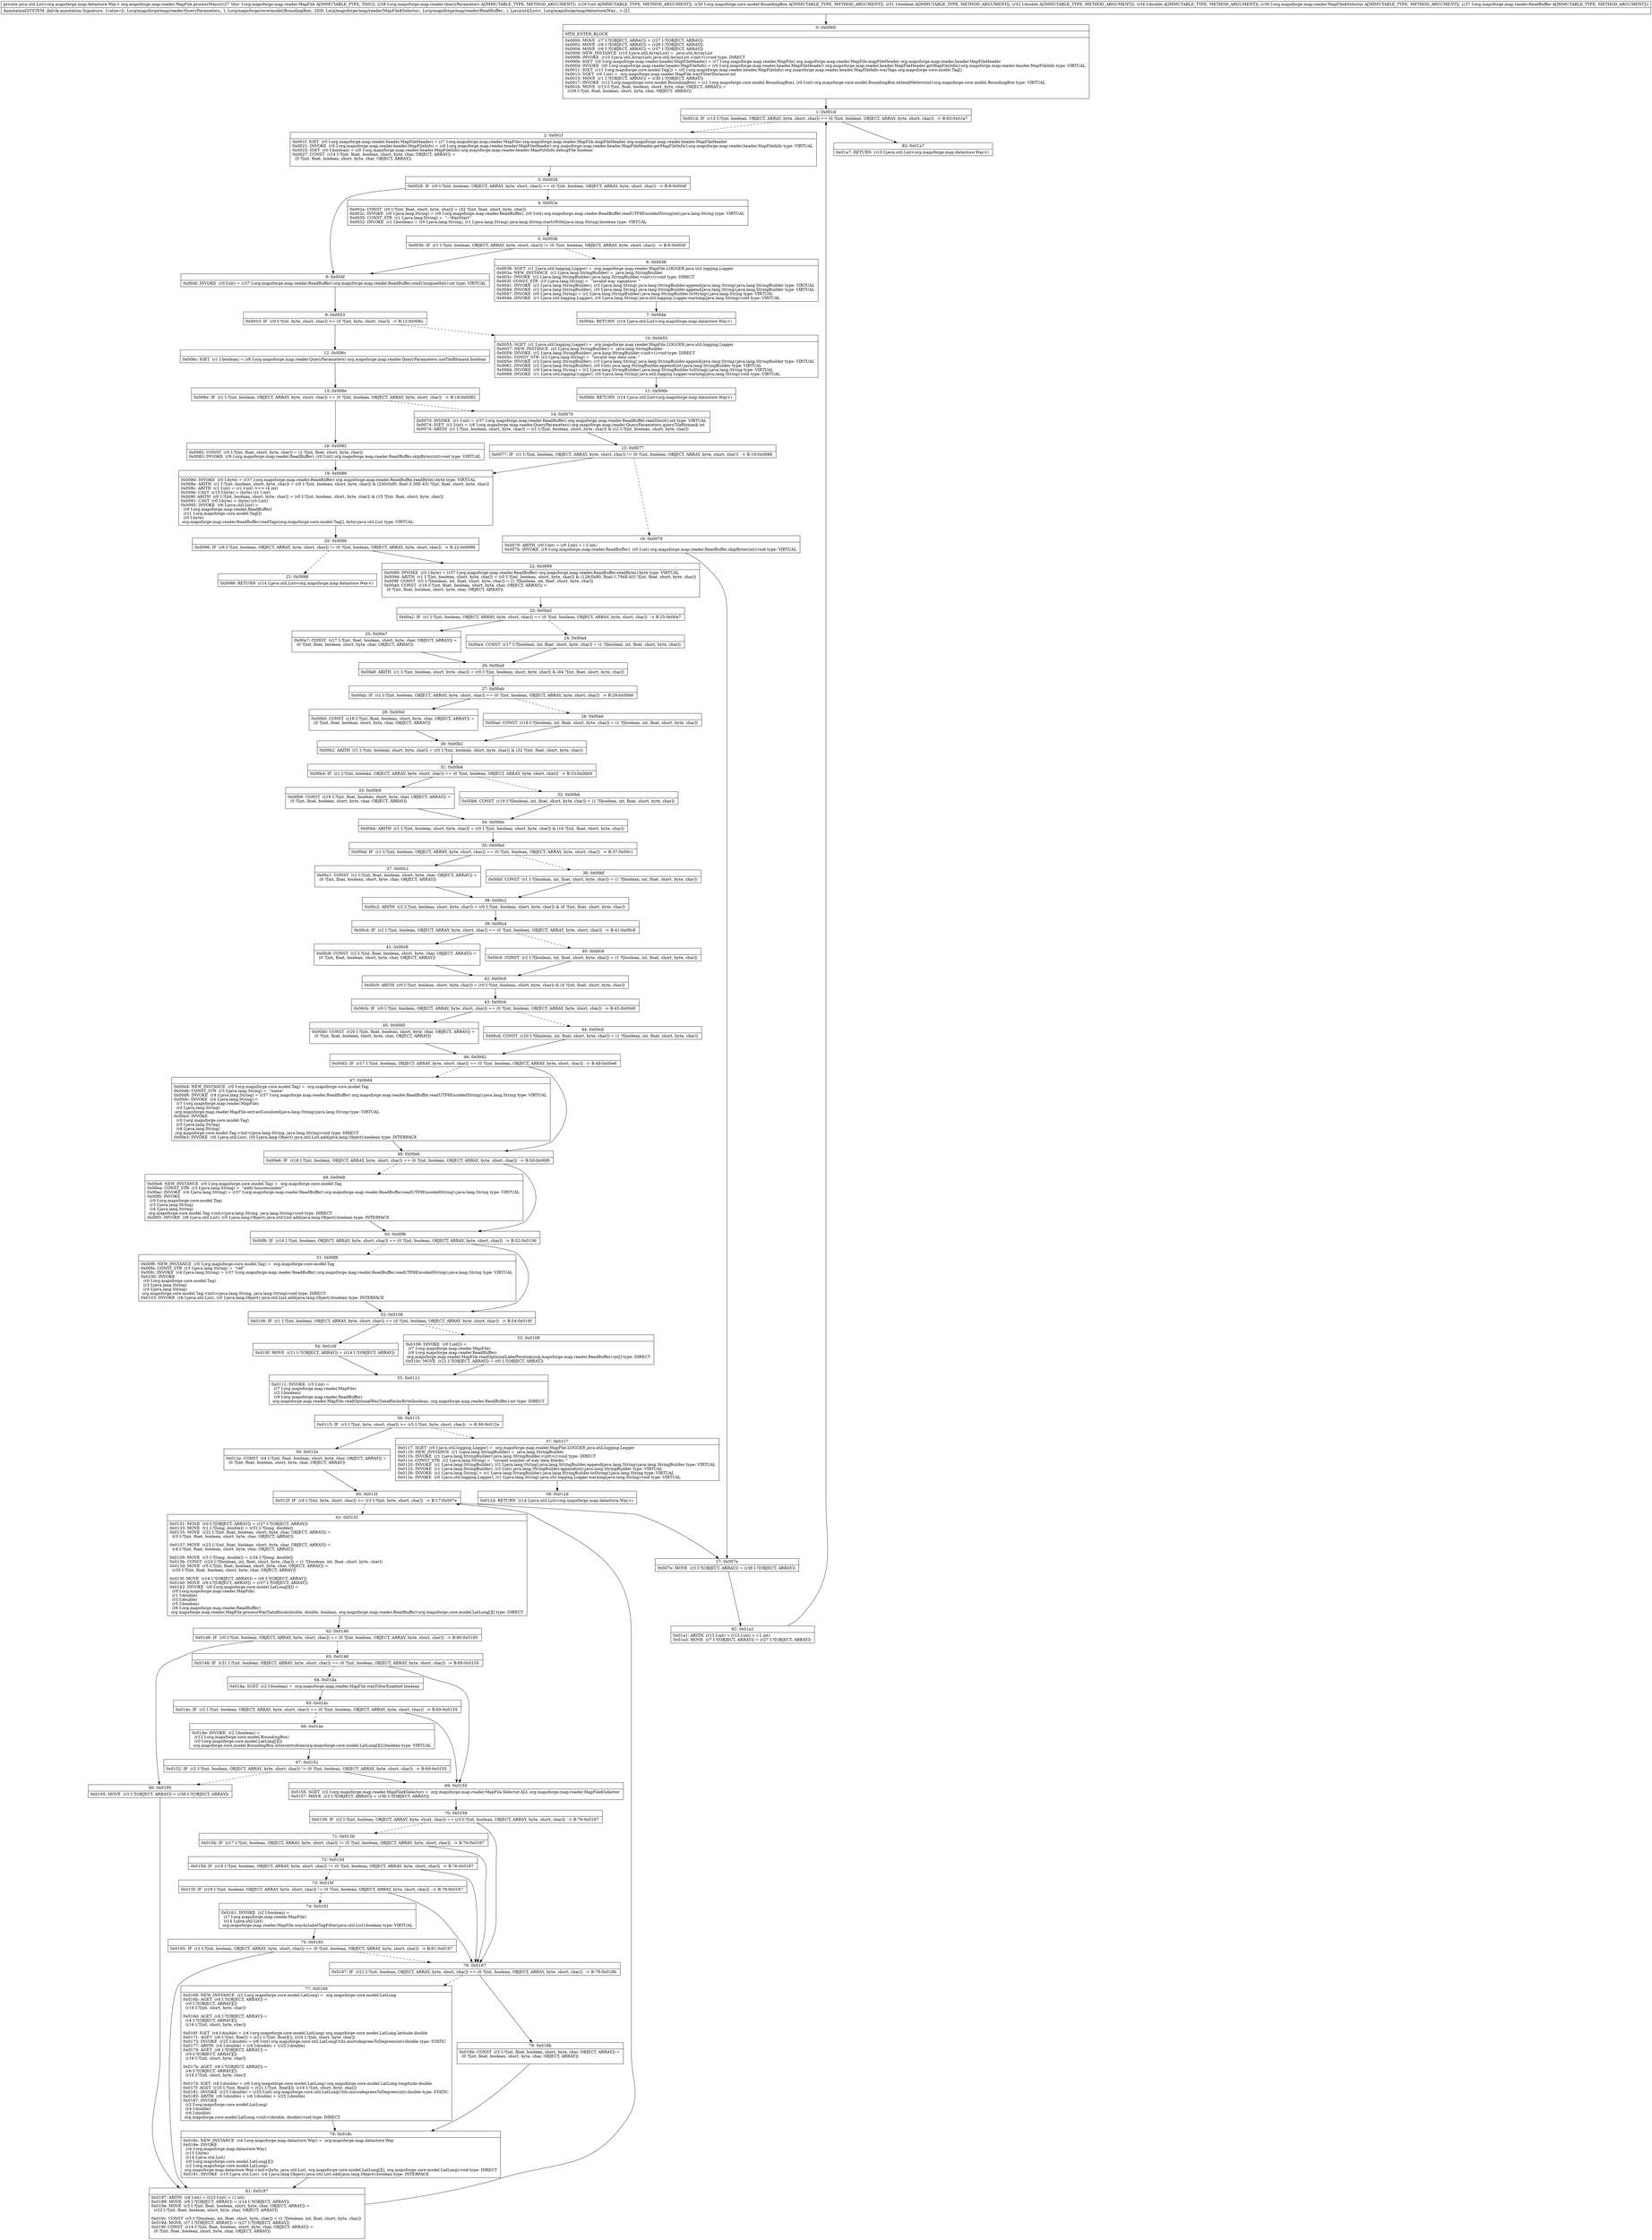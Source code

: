 digraph "CFG fororg.mapsforge.map.reader.MapFile.processWays(Lorg\/mapsforge\/map\/reader\/QueryParameters;ILorg\/mapsforge\/core\/model\/BoundingBox;ZDDLorg\/mapsforge\/map\/reader\/MapFile$Selector;Lorg\/mapsforge\/map\/reader\/ReadBuffer;)Ljava\/util\/List;" {
Node_0 [shape=record,label="{0\:\ 0x0000|MTH_ENTER_BLOCK\l|0x0000: MOVE  (r7 I:?[OBJECT, ARRAY]) = (r27 I:?[OBJECT, ARRAY]) \l0x0002: MOVE  (r8 I:?[OBJECT, ARRAY]) = (r28 I:?[OBJECT, ARRAY]) \l0x0004: MOVE  (r9 I:?[OBJECT, ARRAY]) = (r37 I:?[OBJECT, ARRAY]) \l0x0006: NEW_INSTANCE  (r10 I:java.util.ArrayList) =  java.util.ArrayList \l0x0008: INVOKE  (r10 I:java.util.ArrayList) java.util.ArrayList.\<init\>():void type: DIRECT \l0x000b: IGET  (r0 I:org.mapsforge.map.reader.header.MapFileHeader) = (r7 I:org.mapsforge.map.reader.MapFile) org.mapsforge.map.reader.MapFile.mapFileHeader org.mapsforge.map.reader.header.MapFileHeader \l0x000d: INVOKE  (r0 I:org.mapsforge.map.reader.header.MapFileInfo) = (r0 I:org.mapsforge.map.reader.header.MapFileHeader) org.mapsforge.map.reader.header.MapFileHeader.getMapFileInfo():org.mapsforge.map.reader.header.MapFileInfo type: VIRTUAL \l0x0011: IGET  (r11 I:org.mapsforge.core.model.Tag[]) = (r0 I:org.mapsforge.map.reader.header.MapFileInfo) org.mapsforge.map.reader.header.MapFileInfo.wayTags org.mapsforge.core.model.Tag[] \l0x0013: SGET  (r0 I:int) =  org.mapsforge.map.reader.MapFile.wayFilterDistance int \l0x0015: MOVE  (r1 I:?[OBJECT, ARRAY]) = (r30 I:?[OBJECT, ARRAY]) \l0x0017: INVOKE  (r12 I:org.mapsforge.core.model.BoundingBox) = (r1 I:org.mapsforge.core.model.BoundingBox), (r0 I:int) org.mapsforge.core.model.BoundingBox.extendMeters(int):org.mapsforge.core.model.BoundingBox type: VIRTUAL \l0x001b: MOVE  (r13 I:?[int, float, boolean, short, byte, char, OBJECT, ARRAY]) = \l  (r29 I:?[int, float, boolean, short, byte, char, OBJECT, ARRAY])\l \l}"];
Node_1 [shape=record,label="{1\:\ 0x001d|0x001d: IF  (r13 I:?[int, boolean, OBJECT, ARRAY, byte, short, char]) == (0 ?[int, boolean, OBJECT, ARRAY, byte, short, char])  \-\> B:83:0x01a7 \l}"];
Node_2 [shape=record,label="{2\:\ 0x001f|0x001f: IGET  (r0 I:org.mapsforge.map.reader.header.MapFileHeader) = (r7 I:org.mapsforge.map.reader.MapFile) org.mapsforge.map.reader.MapFile.mapFileHeader org.mapsforge.map.reader.header.MapFileHeader \l0x0021: INVOKE  (r0 I:org.mapsforge.map.reader.header.MapFileInfo) = (r0 I:org.mapsforge.map.reader.header.MapFileHeader) org.mapsforge.map.reader.header.MapFileHeader.getMapFileInfo():org.mapsforge.map.reader.header.MapFileInfo type: VIRTUAL \l0x0025: IGET  (r0 I:boolean) = (r0 I:org.mapsforge.map.reader.header.MapFileInfo) org.mapsforge.map.reader.header.MapFileInfo.debugFile boolean \l0x0027: CONST  (r14 I:?[int, float, boolean, short, byte, char, OBJECT, ARRAY]) = \l  (0 ?[int, float, boolean, short, byte, char, OBJECT, ARRAY])\l \l}"];
Node_3 [shape=record,label="{3\:\ 0x0028|0x0028: IF  (r0 I:?[int, boolean, OBJECT, ARRAY, byte, short, char]) == (0 ?[int, boolean, OBJECT, ARRAY, byte, short, char])  \-\> B:8:0x004f \l}"];
Node_4 [shape=record,label="{4\:\ 0x002a|0x002a: CONST  (r0 I:?[int, float, short, byte, char]) = (32 ?[int, float, short, byte, char]) \l0x002c: INVOKE  (r0 I:java.lang.String) = (r9 I:org.mapsforge.map.reader.ReadBuffer), (r0 I:int) org.mapsforge.map.reader.ReadBuffer.readUTF8EncodedString(int):java.lang.String type: VIRTUAL \l0x0030: CONST_STR  (r1 I:java.lang.String) =  \"\-\-\-WayStart\" \l0x0032: INVOKE  (r1 I:boolean) = (r0 I:java.lang.String), (r1 I:java.lang.String) java.lang.String.startsWith(java.lang.String):boolean type: VIRTUAL \l}"];
Node_5 [shape=record,label="{5\:\ 0x0036|0x0036: IF  (r1 I:?[int, boolean, OBJECT, ARRAY, byte, short, char]) != (0 ?[int, boolean, OBJECT, ARRAY, byte, short, char])  \-\> B:8:0x004f \l}"];
Node_6 [shape=record,label="{6\:\ 0x0038|0x0038: SGET  (r1 I:java.util.logging.Logger) =  org.mapsforge.map.reader.MapFile.LOGGER java.util.logging.Logger \l0x003a: NEW_INSTANCE  (r2 I:java.lang.StringBuilder) =  java.lang.StringBuilder \l0x003c: INVOKE  (r2 I:java.lang.StringBuilder) java.lang.StringBuilder.\<init\>():void type: DIRECT \l0x003f: CONST_STR  (r3 I:java.lang.String) =  \"invalid way signature: \" \l0x0041: INVOKE  (r2 I:java.lang.StringBuilder), (r3 I:java.lang.String) java.lang.StringBuilder.append(java.lang.String):java.lang.StringBuilder type: VIRTUAL \l0x0044: INVOKE  (r2 I:java.lang.StringBuilder), (r0 I:java.lang.String) java.lang.StringBuilder.append(java.lang.String):java.lang.StringBuilder type: VIRTUAL \l0x0047: INVOKE  (r0 I:java.lang.String) = (r2 I:java.lang.StringBuilder) java.lang.StringBuilder.toString():java.lang.String type: VIRTUAL \l0x004b: INVOKE  (r1 I:java.util.logging.Logger), (r0 I:java.lang.String) java.util.logging.Logger.warning(java.lang.String):void type: VIRTUAL \l}"];
Node_7 [shape=record,label="{7\:\ 0x004e|0x004e: RETURN  (r14 I:java.util.List\<org.mapsforge.map.datastore.Way\>) \l}"];
Node_8 [shape=record,label="{8\:\ 0x004f|0x004f: INVOKE  (r0 I:int) = (r37 I:org.mapsforge.map.reader.ReadBuffer) org.mapsforge.map.reader.ReadBuffer.readUnsignedInt():int type: VIRTUAL \l}"];
Node_9 [shape=record,label="{9\:\ 0x0053|0x0053: IF  (r0 I:?[int, byte, short, char]) \>= (0 ?[int, byte, short, char])  \-\> B:12:0x006c \l}"];
Node_10 [shape=record,label="{10\:\ 0x0055|0x0055: SGET  (r1 I:java.util.logging.Logger) =  org.mapsforge.map.reader.MapFile.LOGGER java.util.logging.Logger \l0x0057: NEW_INSTANCE  (r2 I:java.lang.StringBuilder) =  java.lang.StringBuilder \l0x0059: INVOKE  (r2 I:java.lang.StringBuilder) java.lang.StringBuilder.\<init\>():void type: DIRECT \l0x005c: CONST_STR  (r3 I:java.lang.String) =  \"invalid way data size: \" \l0x005e: INVOKE  (r2 I:java.lang.StringBuilder), (r3 I:java.lang.String) java.lang.StringBuilder.append(java.lang.String):java.lang.StringBuilder type: VIRTUAL \l0x0061: INVOKE  (r2 I:java.lang.StringBuilder), (r0 I:int) java.lang.StringBuilder.append(int):java.lang.StringBuilder type: VIRTUAL \l0x0064: INVOKE  (r0 I:java.lang.String) = (r2 I:java.lang.StringBuilder) java.lang.StringBuilder.toString():java.lang.String type: VIRTUAL \l0x0068: INVOKE  (r1 I:java.util.logging.Logger), (r0 I:java.lang.String) java.util.logging.Logger.warning(java.lang.String):void type: VIRTUAL \l}"];
Node_11 [shape=record,label="{11\:\ 0x006b|0x006b: RETURN  (r14 I:java.util.List\<org.mapsforge.map.datastore.Way\>) \l}"];
Node_12 [shape=record,label="{12\:\ 0x006c|0x006c: IGET  (r1 I:boolean) = (r8 I:org.mapsforge.map.reader.QueryParameters) org.mapsforge.map.reader.QueryParameters.useTileBitmask boolean \l}"];
Node_13 [shape=record,label="{13\:\ 0x006e|0x006e: IF  (r1 I:?[int, boolean, OBJECT, ARRAY, byte, short, char]) == (0 ?[int, boolean, OBJECT, ARRAY, byte, short, char])  \-\> B:18:0x0082 \l}"];
Node_14 [shape=record,label="{14\:\ 0x0070|0x0070: INVOKE  (r1 I:int) = (r37 I:org.mapsforge.map.reader.ReadBuffer) org.mapsforge.map.reader.ReadBuffer.readShort():int type: VIRTUAL \l0x0074: IGET  (r2 I:int) = (r8 I:org.mapsforge.map.reader.QueryParameters) org.mapsforge.map.reader.QueryParameters.queryTileBitmask int \l0x0076: ARITH  (r1 I:?[int, boolean, short, byte, char]) = (r1 I:?[int, boolean, short, byte, char]) & (r2 I:?[int, boolean, short, byte, char]) \l}"];
Node_15 [shape=record,label="{15\:\ 0x0077|0x0077: IF  (r1 I:?[int, boolean, OBJECT, ARRAY, byte, short, char]) != (0 ?[int, boolean, OBJECT, ARRAY, byte, short, char])  \-\> B:19:0x0086 \l}"];
Node_16 [shape=record,label="{16\:\ 0x0079|0x0079: ARITH  (r0 I:int) = (r0 I:int) + (\-2 int) \l0x007b: INVOKE  (r9 I:org.mapsforge.map.reader.ReadBuffer), (r0 I:int) org.mapsforge.map.reader.ReadBuffer.skipBytes(int):void type: VIRTUAL \l}"];
Node_17 [shape=record,label="{17\:\ 0x007e|0x007e: MOVE  (r3 I:?[OBJECT, ARRAY]) = (r36 I:?[OBJECT, ARRAY]) \l}"];
Node_18 [shape=record,label="{18\:\ 0x0082|0x0082: CONST  (r0 I:?[int, float, short, byte, char]) = (2 ?[int, float, short, byte, char]) \l0x0083: INVOKE  (r9 I:org.mapsforge.map.reader.ReadBuffer), (r0 I:int) org.mapsforge.map.reader.ReadBuffer.skipBytes(int):void type: VIRTUAL \l}"];
Node_19 [shape=record,label="{19\:\ 0x0086|0x0086: INVOKE  (r0 I:byte) = (r37 I:org.mapsforge.map.reader.ReadBuffer) org.mapsforge.map.reader.ReadBuffer.readByte():byte type: VIRTUAL \l0x008a: ARITH  (r1 I:?[int, boolean, short, byte, char]) = (r0 I:?[int, boolean, short, byte, char]) & (240(0xf0, float:3.36E\-43) ?[int, float, short, byte, char]) \l0x008c: ARITH  (r1 I:int) = (r1 I:int) \>\>\> (4 int) \l0x008e: CAST  (r15 I:byte) = (byte) (r1 I:int) \l0x008f: ARITH  (r0 I:?[int, boolean, short, byte, char]) = (r0 I:?[int, boolean, short, byte, char]) & (15 ?[int, float, short, byte, char]) \l0x0091: CAST  (r0 I:byte) = (byte) (r0 I:int) \l0x0092: INVOKE  (r6 I:java.util.List) = \l  (r9 I:org.mapsforge.map.reader.ReadBuffer)\l  (r11 I:org.mapsforge.core.model.Tag[])\l  (r0 I:byte)\l org.mapsforge.map.reader.ReadBuffer.readTags(org.mapsforge.core.model.Tag[], byte):java.util.List type: VIRTUAL \l}"];
Node_20 [shape=record,label="{20\:\ 0x0096|0x0096: IF  (r6 I:?[int, boolean, OBJECT, ARRAY, byte, short, char]) != (0 ?[int, boolean, OBJECT, ARRAY, byte, short, char])  \-\> B:22:0x0099 \l}"];
Node_21 [shape=record,label="{21\:\ 0x0098|0x0098: RETURN  (r14 I:java.util.List\<org.mapsforge.map.datastore.Way\>) \l}"];
Node_22 [shape=record,label="{22\:\ 0x0099|0x0099: INVOKE  (r0 I:byte) = (r37 I:org.mapsforge.map.reader.ReadBuffer) org.mapsforge.map.reader.ReadBuffer.readByte():byte type: VIRTUAL \l0x009d: ARITH  (r1 I:?[int, boolean, short, byte, char]) = (r0 I:?[int, boolean, short, byte, char]) & (128(0x80, float:1.794E\-43) ?[int, float, short, byte, char]) \l0x009f: CONST  (r5 I:?[boolean, int, float, short, byte, char]) = (1 ?[boolean, int, float, short, byte, char]) \l0x00a0: CONST  (r16 I:?[int, float, boolean, short, byte, char, OBJECT, ARRAY]) = \l  (0 ?[int, float, boolean, short, byte, char, OBJECT, ARRAY])\l \l}"];
Node_23 [shape=record,label="{23\:\ 0x00a2|0x00a2: IF  (r1 I:?[int, boolean, OBJECT, ARRAY, byte, short, char]) == (0 ?[int, boolean, OBJECT, ARRAY, byte, short, char])  \-\> B:25:0x00a7 \l}"];
Node_24 [shape=record,label="{24\:\ 0x00a4|0x00a4: CONST  (r17 I:?[boolean, int, float, short, byte, char]) = (1 ?[boolean, int, float, short, byte, char]) \l}"];
Node_25 [shape=record,label="{25\:\ 0x00a7|0x00a7: CONST  (r17 I:?[int, float, boolean, short, byte, char, OBJECT, ARRAY]) = \l  (0 ?[int, float, boolean, short, byte, char, OBJECT, ARRAY])\l \l}"];
Node_26 [shape=record,label="{26\:\ 0x00a9|0x00a9: ARITH  (r1 I:?[int, boolean, short, byte, char]) = (r0 I:?[int, boolean, short, byte, char]) & (64 ?[int, float, short, byte, char]) \l}"];
Node_27 [shape=record,label="{27\:\ 0x00ab|0x00ab: IF  (r1 I:?[int, boolean, OBJECT, ARRAY, byte, short, char]) == (0 ?[int, boolean, OBJECT, ARRAY, byte, short, char])  \-\> B:29:0x00b0 \l}"];
Node_28 [shape=record,label="{28\:\ 0x00ad|0x00ad: CONST  (r18 I:?[boolean, int, float, short, byte, char]) = (1 ?[boolean, int, float, short, byte, char]) \l}"];
Node_29 [shape=record,label="{29\:\ 0x00b0|0x00b0: CONST  (r18 I:?[int, float, boolean, short, byte, char, OBJECT, ARRAY]) = \l  (0 ?[int, float, boolean, short, byte, char, OBJECT, ARRAY])\l \l}"];
Node_30 [shape=record,label="{30\:\ 0x00b2|0x00b2: ARITH  (r1 I:?[int, boolean, short, byte, char]) = (r0 I:?[int, boolean, short, byte, char]) & (32 ?[int, float, short, byte, char]) \l}"];
Node_31 [shape=record,label="{31\:\ 0x00b4|0x00b4: IF  (r1 I:?[int, boolean, OBJECT, ARRAY, byte, short, char]) == (0 ?[int, boolean, OBJECT, ARRAY, byte, short, char])  \-\> B:33:0x00b9 \l}"];
Node_32 [shape=record,label="{32\:\ 0x00b6|0x00b6: CONST  (r19 I:?[boolean, int, float, short, byte, char]) = (1 ?[boolean, int, float, short, byte, char]) \l}"];
Node_33 [shape=record,label="{33\:\ 0x00b9|0x00b9: CONST  (r19 I:?[int, float, boolean, short, byte, char, OBJECT, ARRAY]) = \l  (0 ?[int, float, boolean, short, byte, char, OBJECT, ARRAY])\l \l}"];
Node_34 [shape=record,label="{34\:\ 0x00bb|0x00bb: ARITH  (r1 I:?[int, boolean, short, byte, char]) = (r0 I:?[int, boolean, short, byte, char]) & (16 ?[int, float, short, byte, char]) \l}"];
Node_35 [shape=record,label="{35\:\ 0x00bd|0x00bd: IF  (r1 I:?[int, boolean, OBJECT, ARRAY, byte, short, char]) == (0 ?[int, boolean, OBJECT, ARRAY, byte, short, char])  \-\> B:37:0x00c1 \l}"];
Node_36 [shape=record,label="{36\:\ 0x00bf|0x00bf: CONST  (r1 I:?[boolean, int, float, short, byte, char]) = (1 ?[boolean, int, float, short, byte, char]) \l}"];
Node_37 [shape=record,label="{37\:\ 0x00c1|0x00c1: CONST  (r1 I:?[int, float, boolean, short, byte, char, OBJECT, ARRAY]) = \l  (0 ?[int, float, boolean, short, byte, char, OBJECT, ARRAY])\l \l}"];
Node_38 [shape=record,label="{38\:\ 0x00c2|0x00c2: ARITH  (r2 I:?[int, boolean, short, byte, char]) = (r0 I:?[int, boolean, short, byte, char]) & (8 ?[int, float, short, byte, char]) \l}"];
Node_39 [shape=record,label="{39\:\ 0x00c4|0x00c4: IF  (r2 I:?[int, boolean, OBJECT, ARRAY, byte, short, char]) == (0 ?[int, boolean, OBJECT, ARRAY, byte, short, char])  \-\> B:41:0x00c8 \l}"];
Node_40 [shape=record,label="{40\:\ 0x00c6|0x00c6: CONST  (r2 I:?[boolean, int, float, short, byte, char]) = (1 ?[boolean, int, float, short, byte, char]) \l}"];
Node_41 [shape=record,label="{41\:\ 0x00c8|0x00c8: CONST  (r2 I:?[int, float, boolean, short, byte, char, OBJECT, ARRAY]) = \l  (0 ?[int, float, boolean, short, byte, char, OBJECT, ARRAY])\l \l}"];
Node_42 [shape=record,label="{42\:\ 0x00c9|0x00c9: ARITH  (r0 I:?[int, boolean, short, byte, char]) = (r0 I:?[int, boolean, short, byte, char]) & (4 ?[int, float, short, byte, char]) \l}"];
Node_43 [shape=record,label="{43\:\ 0x00cb|0x00cb: IF  (r0 I:?[int, boolean, OBJECT, ARRAY, byte, short, char]) == (0 ?[int, boolean, OBJECT, ARRAY, byte, short, char])  \-\> B:45:0x00d0 \l}"];
Node_44 [shape=record,label="{44\:\ 0x00cd|0x00cd: CONST  (r20 I:?[boolean, int, float, short, byte, char]) = (1 ?[boolean, int, float, short, byte, char]) \l}"];
Node_45 [shape=record,label="{45\:\ 0x00d0|0x00d0: CONST  (r20 I:?[int, float, boolean, short, byte, char, OBJECT, ARRAY]) = \l  (0 ?[int, float, boolean, short, byte, char, OBJECT, ARRAY])\l \l}"];
Node_46 [shape=record,label="{46\:\ 0x00d2|0x00d2: IF  (r17 I:?[int, boolean, OBJECT, ARRAY, byte, short, char]) == (0 ?[int, boolean, OBJECT, ARRAY, byte, short, char])  \-\> B:48:0x00e6 \l}"];
Node_47 [shape=record,label="{47\:\ 0x00d4|0x00d4: NEW_INSTANCE  (r0 I:org.mapsforge.core.model.Tag) =  org.mapsforge.core.model.Tag \l0x00d6: CONST_STR  (r3 I:java.lang.String) =  \"name\" \l0x00d8: INVOKE  (r4 I:java.lang.String) = (r37 I:org.mapsforge.map.reader.ReadBuffer) org.mapsforge.map.reader.ReadBuffer.readUTF8EncodedString():java.lang.String type: VIRTUAL \l0x00dc: INVOKE  (r4 I:java.lang.String) = \l  (r7 I:org.mapsforge.map.reader.MapFile)\l  (r4 I:java.lang.String)\l org.mapsforge.map.reader.MapFile.extractLocalized(java.lang.String):java.lang.String type: VIRTUAL \l0x00e0: INVOKE  \l  (r0 I:org.mapsforge.core.model.Tag)\l  (r3 I:java.lang.String)\l  (r4 I:java.lang.String)\l org.mapsforge.core.model.Tag.\<init\>(java.lang.String, java.lang.String):void type: DIRECT \l0x00e3: INVOKE  (r6 I:java.util.List), (r0 I:java.lang.Object) java.util.List.add(java.lang.Object):boolean type: INTERFACE \l}"];
Node_48 [shape=record,label="{48\:\ 0x00e6|0x00e6: IF  (r18 I:?[int, boolean, OBJECT, ARRAY, byte, short, char]) == (0 ?[int, boolean, OBJECT, ARRAY, byte, short, char])  \-\> B:50:0x00f6 \l}"];
Node_49 [shape=record,label="{49\:\ 0x00e8|0x00e8: NEW_INSTANCE  (r0 I:org.mapsforge.core.model.Tag) =  org.mapsforge.core.model.Tag \l0x00ea: CONST_STR  (r3 I:java.lang.String) =  \"addr:housenumber\" \l0x00ec: INVOKE  (r4 I:java.lang.String) = (r37 I:org.mapsforge.map.reader.ReadBuffer) org.mapsforge.map.reader.ReadBuffer.readUTF8EncodedString():java.lang.String type: VIRTUAL \l0x00f0: INVOKE  \l  (r0 I:org.mapsforge.core.model.Tag)\l  (r3 I:java.lang.String)\l  (r4 I:java.lang.String)\l org.mapsforge.core.model.Tag.\<init\>(java.lang.String, java.lang.String):void type: DIRECT \l0x00f3: INVOKE  (r6 I:java.util.List), (r0 I:java.lang.Object) java.util.List.add(java.lang.Object):boolean type: INTERFACE \l}"];
Node_50 [shape=record,label="{50\:\ 0x00f6|0x00f6: IF  (r19 I:?[int, boolean, OBJECT, ARRAY, byte, short, char]) == (0 ?[int, boolean, OBJECT, ARRAY, byte, short, char])  \-\> B:52:0x0106 \l}"];
Node_51 [shape=record,label="{51\:\ 0x00f8|0x00f8: NEW_INSTANCE  (r0 I:org.mapsforge.core.model.Tag) =  org.mapsforge.core.model.Tag \l0x00fa: CONST_STR  (r3 I:java.lang.String) =  \"ref\" \l0x00fc: INVOKE  (r4 I:java.lang.String) = (r37 I:org.mapsforge.map.reader.ReadBuffer) org.mapsforge.map.reader.ReadBuffer.readUTF8EncodedString():java.lang.String type: VIRTUAL \l0x0100: INVOKE  \l  (r0 I:org.mapsforge.core.model.Tag)\l  (r3 I:java.lang.String)\l  (r4 I:java.lang.String)\l org.mapsforge.core.model.Tag.\<init\>(java.lang.String, java.lang.String):void type: DIRECT \l0x0103: INVOKE  (r6 I:java.util.List), (r0 I:java.lang.Object) java.util.List.add(java.lang.Object):boolean type: INTERFACE \l}"];
Node_52 [shape=record,label="{52\:\ 0x0106|0x0106: IF  (r1 I:?[int, boolean, OBJECT, ARRAY, byte, short, char]) == (0 ?[int, boolean, OBJECT, ARRAY, byte, short, char])  \-\> B:54:0x010f \l}"];
Node_53 [shape=record,label="{53\:\ 0x0108|0x0108: INVOKE  (r0 I:int[]) = \l  (r7 I:org.mapsforge.map.reader.MapFile)\l  (r9 I:org.mapsforge.map.reader.ReadBuffer)\l org.mapsforge.map.reader.MapFile.readOptionalLabelPosition(org.mapsforge.map.reader.ReadBuffer):int[] type: DIRECT \l0x010c: MOVE  (r21 I:?[OBJECT, ARRAY]) = (r0 I:?[OBJECT, ARRAY]) \l}"];
Node_54 [shape=record,label="{54\:\ 0x010f|0x010f: MOVE  (r21 I:?[OBJECT, ARRAY]) = (r14 I:?[OBJECT, ARRAY]) \l}"];
Node_55 [shape=record,label="{55\:\ 0x0111|0x0111: INVOKE  (r3 I:int) = \l  (r7 I:org.mapsforge.map.reader.MapFile)\l  (r2 I:boolean)\l  (r9 I:org.mapsforge.map.reader.ReadBuffer)\l org.mapsforge.map.reader.MapFile.readOptionalWayDataBlocksByte(boolean, org.mapsforge.map.reader.ReadBuffer):int type: DIRECT \l}"];
Node_56 [shape=record,label="{56\:\ 0x0115|0x0115: IF  (r3 I:?[int, byte, short, char]) \>= (r5 I:?[int, byte, short, char])  \-\> B:59:0x012e \l}"];
Node_57 [shape=record,label="{57\:\ 0x0117|0x0117: SGET  (r0 I:java.util.logging.Logger) =  org.mapsforge.map.reader.MapFile.LOGGER java.util.logging.Logger \l0x0119: NEW_INSTANCE  (r1 I:java.lang.StringBuilder) =  java.lang.StringBuilder \l0x011b: INVOKE  (r1 I:java.lang.StringBuilder) java.lang.StringBuilder.\<init\>():void type: DIRECT \l0x011e: CONST_STR  (r2 I:java.lang.String) =  \"invalid number of way data blocks: \" \l0x0120: INVOKE  (r1 I:java.lang.StringBuilder), (r2 I:java.lang.String) java.lang.StringBuilder.append(java.lang.String):java.lang.StringBuilder type: VIRTUAL \l0x0123: INVOKE  (r1 I:java.lang.StringBuilder), (r3 I:int) java.lang.StringBuilder.append(int):java.lang.StringBuilder type: VIRTUAL \l0x0126: INVOKE  (r1 I:java.lang.String) = (r1 I:java.lang.StringBuilder) java.lang.StringBuilder.toString():java.lang.String type: VIRTUAL \l0x012a: INVOKE  (r0 I:java.util.logging.Logger), (r1 I:java.lang.String) java.util.logging.Logger.warning(java.lang.String):void type: VIRTUAL \l}"];
Node_58 [shape=record,label="{58\:\ 0x012d|0x012d: RETURN  (r14 I:java.util.List\<org.mapsforge.map.datastore.Way\>) \l}"];
Node_59 [shape=record,label="{59\:\ 0x012e|0x012e: CONST  (r4 I:?[int, float, boolean, short, byte, char, OBJECT, ARRAY]) = \l  (0 ?[int, float, boolean, short, byte, char, OBJECT, ARRAY])\l \l}"];
Node_60 [shape=record,label="{60\:\ 0x012f|0x012f: IF  (r4 I:?[int, byte, short, char]) \>= (r3 I:?[int, byte, short, char])  \-\> B:17:0x007e \l}"];
Node_61 [shape=record,label="{61\:\ 0x0131|0x0131: MOVE  (r0 I:?[OBJECT, ARRAY]) = (r27 I:?[OBJECT, ARRAY]) \l0x0133: MOVE  (r1 I:?[long, double]) = (r32 I:?[long, double]) \l0x0135: MOVE  (r22 I:?[int, float, boolean, short, byte, char, OBJECT, ARRAY]) = \l  (r3 I:?[int, float, boolean, short, byte, char, OBJECT, ARRAY])\l \l0x0137: MOVE  (r23 I:?[int, float, boolean, short, byte, char, OBJECT, ARRAY]) = \l  (r4 I:?[int, float, boolean, short, byte, char, OBJECT, ARRAY])\l \l0x0139: MOVE  (r3 I:?[long, double]) = (r34 I:?[long, double]) \l0x013b: CONST  (r24 I:?[boolean, int, float, short, byte, char]) = (1 ?[boolean, int, float, short, byte, char]) \l0x013d: MOVE  (r5 I:?[int, float, boolean, short, byte, char, OBJECT, ARRAY]) = \l  (r20 I:?[int, float, boolean, short, byte, char, OBJECT, ARRAY])\l \l0x013f: MOVE  (r14 I:?[OBJECT, ARRAY]) = (r6 I:?[OBJECT, ARRAY]) \l0x0140: MOVE  (r6 I:?[OBJECT, ARRAY]) = (r37 I:?[OBJECT, ARRAY]) \l0x0142: INVOKE  (r0 I:org.mapsforge.core.model.LatLong[][]) = \l  (r0 I:org.mapsforge.map.reader.MapFile)\l  (r1 I:double)\l  (r3 I:double)\l  (r5 I:boolean)\l  (r6 I:org.mapsforge.map.reader.ReadBuffer)\l org.mapsforge.map.reader.MapFile.processWayDataBlock(double, double, boolean, org.mapsforge.map.reader.ReadBuffer):org.mapsforge.core.model.LatLong[][] type: DIRECT \l}"];
Node_62 [shape=record,label="{62\:\ 0x0146|0x0146: IF  (r0 I:?[int, boolean, OBJECT, ARRAY, byte, short, char]) == (0 ?[int, boolean, OBJECT, ARRAY, byte, short, char])  \-\> B:80:0x0195 \l}"];
Node_63 [shape=record,label="{63\:\ 0x0148|0x0148: IF  (r31 I:?[int, boolean, OBJECT, ARRAY, byte, short, char]) == (0 ?[int, boolean, OBJECT, ARRAY, byte, short, char])  \-\> B:69:0x0155 \l}"];
Node_64 [shape=record,label="{64\:\ 0x014a|0x014a: SGET  (r2 I:boolean) =  org.mapsforge.map.reader.MapFile.wayFilterEnabled boolean \l}"];
Node_65 [shape=record,label="{65\:\ 0x014c|0x014c: IF  (r2 I:?[int, boolean, OBJECT, ARRAY, byte, short, char]) == (0 ?[int, boolean, OBJECT, ARRAY, byte, short, char])  \-\> B:69:0x0155 \l}"];
Node_66 [shape=record,label="{66\:\ 0x014e|0x014e: INVOKE  (r2 I:boolean) = \l  (r12 I:org.mapsforge.core.model.BoundingBox)\l  (r0 I:org.mapsforge.core.model.LatLong[][])\l org.mapsforge.core.model.BoundingBox.intersectsArea(org.mapsforge.core.model.LatLong[][]):boolean type: VIRTUAL \l}"];
Node_67 [shape=record,label="{67\:\ 0x0152|0x0152: IF  (r2 I:?[int, boolean, OBJECT, ARRAY, byte, short, char]) != (0 ?[int, boolean, OBJECT, ARRAY, byte, short, char])  \-\> B:69:0x0155 \l}"];
Node_69 [shape=record,label="{69\:\ 0x0155|0x0155: SGET  (r2 I:org.mapsforge.map.reader.MapFile$Selector) =  org.mapsforge.map.reader.MapFile.Selector.ALL org.mapsforge.map.reader.MapFile$Selector \l0x0157: MOVE  (r3 I:?[OBJECT, ARRAY]) = (r36 I:?[OBJECT, ARRAY]) \l}"];
Node_70 [shape=record,label="{70\:\ 0x0159|0x0159: IF  (r2 I:?[int, boolean, OBJECT, ARRAY, byte, short, char]) == (r3 I:?[int, boolean, OBJECT, ARRAY, byte, short, char])  \-\> B:76:0x0167 \l}"];
Node_71 [shape=record,label="{71\:\ 0x015b|0x015b: IF  (r17 I:?[int, boolean, OBJECT, ARRAY, byte, short, char]) != (0 ?[int, boolean, OBJECT, ARRAY, byte, short, char])  \-\> B:76:0x0167 \l}"];
Node_72 [shape=record,label="{72\:\ 0x015d|0x015d: IF  (r18 I:?[int, boolean, OBJECT, ARRAY, byte, short, char]) != (0 ?[int, boolean, OBJECT, ARRAY, byte, short, char])  \-\> B:76:0x0167 \l}"];
Node_73 [shape=record,label="{73\:\ 0x015f|0x015f: IF  (r19 I:?[int, boolean, OBJECT, ARRAY, byte, short, char]) != (0 ?[int, boolean, OBJECT, ARRAY, byte, short, char])  \-\> B:76:0x0167 \l}"];
Node_74 [shape=record,label="{74\:\ 0x0161|0x0161: INVOKE  (r2 I:boolean) = \l  (r7 I:org.mapsforge.map.reader.MapFile)\l  (r14 I:java.util.List)\l org.mapsforge.map.reader.MapFile.wayAsLabelTagFilter(java.util.List):boolean type: VIRTUAL \l}"];
Node_75 [shape=record,label="{75\:\ 0x0165|0x0165: IF  (r2 I:?[int, boolean, OBJECT, ARRAY, byte, short, char]) == (0 ?[int, boolean, OBJECT, ARRAY, byte, short, char])  \-\> B:81:0x0197 \l}"];
Node_76 [shape=record,label="{76\:\ 0x0167|0x0167: IF  (r21 I:?[int, boolean, OBJECT, ARRAY, byte, short, char]) == (0 ?[int, boolean, OBJECT, ARRAY, byte, short, char])  \-\> B:78:0x018b \l}"];
Node_77 [shape=record,label="{77\:\ 0x0169|0x0169: NEW_INSTANCE  (r2 I:org.mapsforge.core.model.LatLong) =  org.mapsforge.core.model.LatLong \l0x016b: AGET  (r4 I:?[OBJECT, ARRAY]) = \l  (r0 I:?[OBJECT, ARRAY][])\l  (r16 I:?[int, short, byte, char])\l \l0x016d: AGET  (r4 I:?[OBJECT, ARRAY]) = \l  (r4 I:?[OBJECT, ARRAY][])\l  (r16 I:?[int, short, byte, char])\l \l0x016f: IGET  (r4 I:double) = (r4 I:org.mapsforge.core.model.LatLong) org.mapsforge.core.model.LatLong.latitude double \l0x0171: AGET  (r6 I:?[int, float]) = (r21 I:?[int, float][]), (r24 I:?[int, short, byte, char]) \l0x0173: INVOKE  (r25 I:double) = (r6 I:int) org.mapsforge.core.util.LatLongUtils.microdegreesToDegrees(int):double type: STATIC \l0x0177: ARITH  (r4 I:double) = (r4 I:double) + (r25 I:double) \l0x0179: AGET  (r6 I:?[OBJECT, ARRAY]) = \l  (r0 I:?[OBJECT, ARRAY][])\l  (r16 I:?[int, short, byte, char])\l \l0x017b: AGET  (r6 I:?[OBJECT, ARRAY]) = \l  (r6 I:?[OBJECT, ARRAY][])\l  (r16 I:?[int, short, byte, char])\l \l0x017d: IGET  (r6 I:double) = (r6 I:org.mapsforge.core.model.LatLong) org.mapsforge.core.model.LatLong.longitude double \l0x017f: AGET  (r25 I:?[int, float]) = (r21 I:?[int, float][]), (r16 I:?[int, short, byte, char]) \l0x0181: INVOKE  (r25 I:double) = (r25 I:int) org.mapsforge.core.util.LatLongUtils.microdegreesToDegrees(int):double type: STATIC \l0x0185: ARITH  (r6 I:double) = (r6 I:double) + (r25 I:double) \l0x0187: INVOKE  \l  (r2 I:org.mapsforge.core.model.LatLong)\l  (r4 I:double)\l  (r6 I:double)\l org.mapsforge.core.model.LatLong.\<init\>(double, double):void type: DIRECT \l}"];
Node_78 [shape=record,label="{78\:\ 0x018b|0x018b: CONST  (r2 I:?[int, float, boolean, short, byte, char, OBJECT, ARRAY]) = \l  (0 ?[int, float, boolean, short, byte, char, OBJECT, ARRAY])\l \l}"];
Node_79 [shape=record,label="{79\:\ 0x018c|0x018c: NEW_INSTANCE  (r4 I:org.mapsforge.map.datastore.Way) =  org.mapsforge.map.datastore.Way \l0x018e: INVOKE  \l  (r4 I:org.mapsforge.map.datastore.Way)\l  (r15 I:byte)\l  (r14 I:java.util.List)\l  (r0 I:org.mapsforge.core.model.LatLong[][])\l  (r2 I:org.mapsforge.core.model.LatLong)\l org.mapsforge.map.datastore.Way.\<init\>(byte, java.util.List, org.mapsforge.core.model.LatLong[][], org.mapsforge.core.model.LatLong):void type: DIRECT \l0x0191: INVOKE  (r10 I:java.util.List), (r4 I:java.lang.Object) java.util.List.add(java.lang.Object):boolean type: INTERFACE \l}"];
Node_80 [shape=record,label="{80\:\ 0x0195|0x0195: MOVE  (r3 I:?[OBJECT, ARRAY]) = (r36 I:?[OBJECT, ARRAY]) \l}"];
Node_81 [shape=record,label="{81\:\ 0x0197|0x0197: ARITH  (r4 I:int) = (r23 I:int) + (1 int) \l0x0199: MOVE  (r6 I:?[OBJECT, ARRAY]) = (r14 I:?[OBJECT, ARRAY]) \l0x019a: MOVE  (r3 I:?[int, float, boolean, short, byte, char, OBJECT, ARRAY]) = \l  (r22 I:?[int, float, boolean, short, byte, char, OBJECT, ARRAY])\l \l0x019c: CONST  (r5 I:?[boolean, int, float, short, byte, char]) = (1 ?[boolean, int, float, short, byte, char]) \l0x019d: MOVE  (r7 I:?[OBJECT, ARRAY]) = (r27 I:?[OBJECT, ARRAY]) \l0x019f: CONST  (r14 I:?[int, float, boolean, short, byte, char, OBJECT, ARRAY]) = \l  (0 ?[int, float, boolean, short, byte, char, OBJECT, ARRAY])\l \l}"];
Node_82 [shape=record,label="{82\:\ 0x01a1|0x01a1: ARITH  (r13 I:int) = (r13 I:int) + (\-1 int) \l0x01a3: MOVE  (r7 I:?[OBJECT, ARRAY]) = (r27 I:?[OBJECT, ARRAY]) \l}"];
Node_83 [shape=record,label="{83\:\ 0x01a7|0x01a7: RETURN  (r10 I:java.util.List\<org.mapsforge.map.datastore.Way\>) \l}"];
MethodNode[shape=record,label="{private java.util.List\<org.mapsforge.map.datastore.Way\> org.mapsforge.map.reader.MapFile.processWays((r27 'this' I:org.mapsforge.map.reader.MapFile A[IMMUTABLE_TYPE, THIS]), (r28 I:org.mapsforge.map.reader.QueryParameters A[IMMUTABLE_TYPE, METHOD_ARGUMENT]), (r29 I:int A[IMMUTABLE_TYPE, METHOD_ARGUMENT]), (r30 I:org.mapsforge.core.model.BoundingBox A[IMMUTABLE_TYPE, METHOD_ARGUMENT]), (r31 I:boolean A[IMMUTABLE_TYPE, METHOD_ARGUMENT]), (r32 I:double A[IMMUTABLE_TYPE, METHOD_ARGUMENT]), (r34 I:double A[IMMUTABLE_TYPE, METHOD_ARGUMENT]), (r36 I:org.mapsforge.map.reader.MapFile$Selector A[IMMUTABLE_TYPE, METHOD_ARGUMENT]), (r37 I:org.mapsforge.map.reader.ReadBuffer A[IMMUTABLE_TYPE, METHOD_ARGUMENT]))  | Annotation[SYSTEM, dalvik.annotation.Signature, \{value=[(, Lorg\/mapsforge\/map\/reader\/QueryParameters;, I, Lorg\/mapsforge\/core\/model\/BoundingBox;, ZDD, Lorg\/mapsforge\/map\/reader\/MapFile$Selector;, Lorg\/mapsforge\/map\/reader\/ReadBuffer;, ), Ljava\/util\/List\<, Lorg\/mapsforge\/map\/datastore\/Way;, \>;]\}]\l}"];
MethodNode -> Node_0;
Node_0 -> Node_1;
Node_1 -> Node_2[style=dashed];
Node_1 -> Node_83;
Node_2 -> Node_3;
Node_3 -> Node_4[style=dashed];
Node_3 -> Node_8;
Node_4 -> Node_5;
Node_5 -> Node_6[style=dashed];
Node_5 -> Node_8;
Node_6 -> Node_7;
Node_8 -> Node_9;
Node_9 -> Node_10[style=dashed];
Node_9 -> Node_12;
Node_10 -> Node_11;
Node_12 -> Node_13;
Node_13 -> Node_14[style=dashed];
Node_13 -> Node_18;
Node_14 -> Node_15;
Node_15 -> Node_16[style=dashed];
Node_15 -> Node_19;
Node_16 -> Node_17;
Node_17 -> Node_82;
Node_18 -> Node_19;
Node_19 -> Node_20;
Node_20 -> Node_21[style=dashed];
Node_20 -> Node_22;
Node_22 -> Node_23;
Node_23 -> Node_24[style=dashed];
Node_23 -> Node_25;
Node_24 -> Node_26;
Node_25 -> Node_26;
Node_26 -> Node_27;
Node_27 -> Node_28[style=dashed];
Node_27 -> Node_29;
Node_28 -> Node_30;
Node_29 -> Node_30;
Node_30 -> Node_31;
Node_31 -> Node_32[style=dashed];
Node_31 -> Node_33;
Node_32 -> Node_34;
Node_33 -> Node_34;
Node_34 -> Node_35;
Node_35 -> Node_36[style=dashed];
Node_35 -> Node_37;
Node_36 -> Node_38;
Node_37 -> Node_38;
Node_38 -> Node_39;
Node_39 -> Node_40[style=dashed];
Node_39 -> Node_41;
Node_40 -> Node_42;
Node_41 -> Node_42;
Node_42 -> Node_43;
Node_43 -> Node_44[style=dashed];
Node_43 -> Node_45;
Node_44 -> Node_46;
Node_45 -> Node_46;
Node_46 -> Node_47[style=dashed];
Node_46 -> Node_48;
Node_47 -> Node_48;
Node_48 -> Node_49[style=dashed];
Node_48 -> Node_50;
Node_49 -> Node_50;
Node_50 -> Node_51[style=dashed];
Node_50 -> Node_52;
Node_51 -> Node_52;
Node_52 -> Node_53[style=dashed];
Node_52 -> Node_54;
Node_53 -> Node_55;
Node_54 -> Node_55;
Node_55 -> Node_56;
Node_56 -> Node_57[style=dashed];
Node_56 -> Node_59;
Node_57 -> Node_58;
Node_59 -> Node_60;
Node_60 -> Node_17;
Node_60 -> Node_61[style=dashed];
Node_61 -> Node_62;
Node_62 -> Node_63[style=dashed];
Node_62 -> Node_80;
Node_63 -> Node_64[style=dashed];
Node_63 -> Node_69;
Node_64 -> Node_65;
Node_65 -> Node_66[style=dashed];
Node_65 -> Node_69;
Node_66 -> Node_67;
Node_67 -> Node_69;
Node_67 -> Node_80[style=dashed];
Node_69 -> Node_70;
Node_70 -> Node_71[style=dashed];
Node_70 -> Node_76;
Node_71 -> Node_72[style=dashed];
Node_71 -> Node_76;
Node_72 -> Node_73[style=dashed];
Node_72 -> Node_76;
Node_73 -> Node_74[style=dashed];
Node_73 -> Node_76;
Node_74 -> Node_75;
Node_75 -> Node_76[style=dashed];
Node_75 -> Node_81;
Node_76 -> Node_77[style=dashed];
Node_76 -> Node_78;
Node_77 -> Node_79;
Node_78 -> Node_79;
Node_79 -> Node_81;
Node_80 -> Node_81;
Node_81 -> Node_60;
Node_82 -> Node_1;
}

